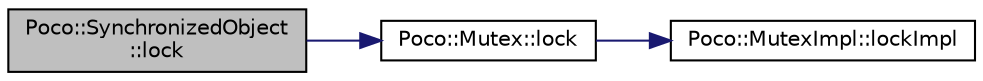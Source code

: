 digraph "Poco::SynchronizedObject::lock"
{
 // LATEX_PDF_SIZE
  edge [fontname="Helvetica",fontsize="10",labelfontname="Helvetica",labelfontsize="10"];
  node [fontname="Helvetica",fontsize="10",shape=record];
  rankdir="LR";
  Node1 [label="Poco::SynchronizedObject\l::lock",height=0.2,width=0.4,color="black", fillcolor="grey75", style="filled", fontcolor="black",tooltip="Destroys the object."];
  Node1 -> Node2 [color="midnightblue",fontsize="10",style="solid",fontname="Helvetica"];
  Node2 [label="Poco::Mutex::lock",height=0.2,width=0.4,color="black", fillcolor="white", style="filled",URL="$classPoco_1_1Mutex.html#a84fe4f3cb5654283e6936ddd4024c7c4",tooltip="destroys the Mutex."];
  Node2 -> Node3 [color="midnightblue",fontsize="10",style="solid",fontname="Helvetica"];
  Node3 [label="Poco::MutexImpl::lockImpl",height=0.2,width=0.4,color="black", fillcolor="white", style="filled",URL="$classPoco_1_1MutexImpl.html#a2d1eb72d1f8bc63971feb7c34b5ad2db",tooltip=" "];
}
